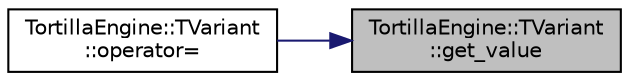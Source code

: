digraph "TortillaEngine::TVariant::get_value"
{
 // LATEX_PDF_SIZE
  edge [fontname="Helvetica",fontsize="10",labelfontname="Helvetica",labelfontsize="10"];
  node [fontname="Helvetica",fontsize="10",shape=record];
  rankdir="RL";
  Node1 [label="TortillaEngine::TVariant\l::get_value",height=0.2,width=0.4,color="black", fillcolor="grey75", style="filled", fontcolor="black",tooltip="Gives the data value."];
  Node1 -> Node2 [dir="back",color="midnightblue",fontsize="10",style="solid",fontname="Helvetica"];
  Node2 [label="TortillaEngine::TVariant\l::operator=",height=0.2,width=0.4,color="black", fillcolor="white", style="filled",URL="$class_tortilla_engine_1_1_t_variant.html#abdd4399ad75f25f91df300d7ba7350c8",tooltip="Overloading of the = operator to copy the value and type of another variant."];
}
